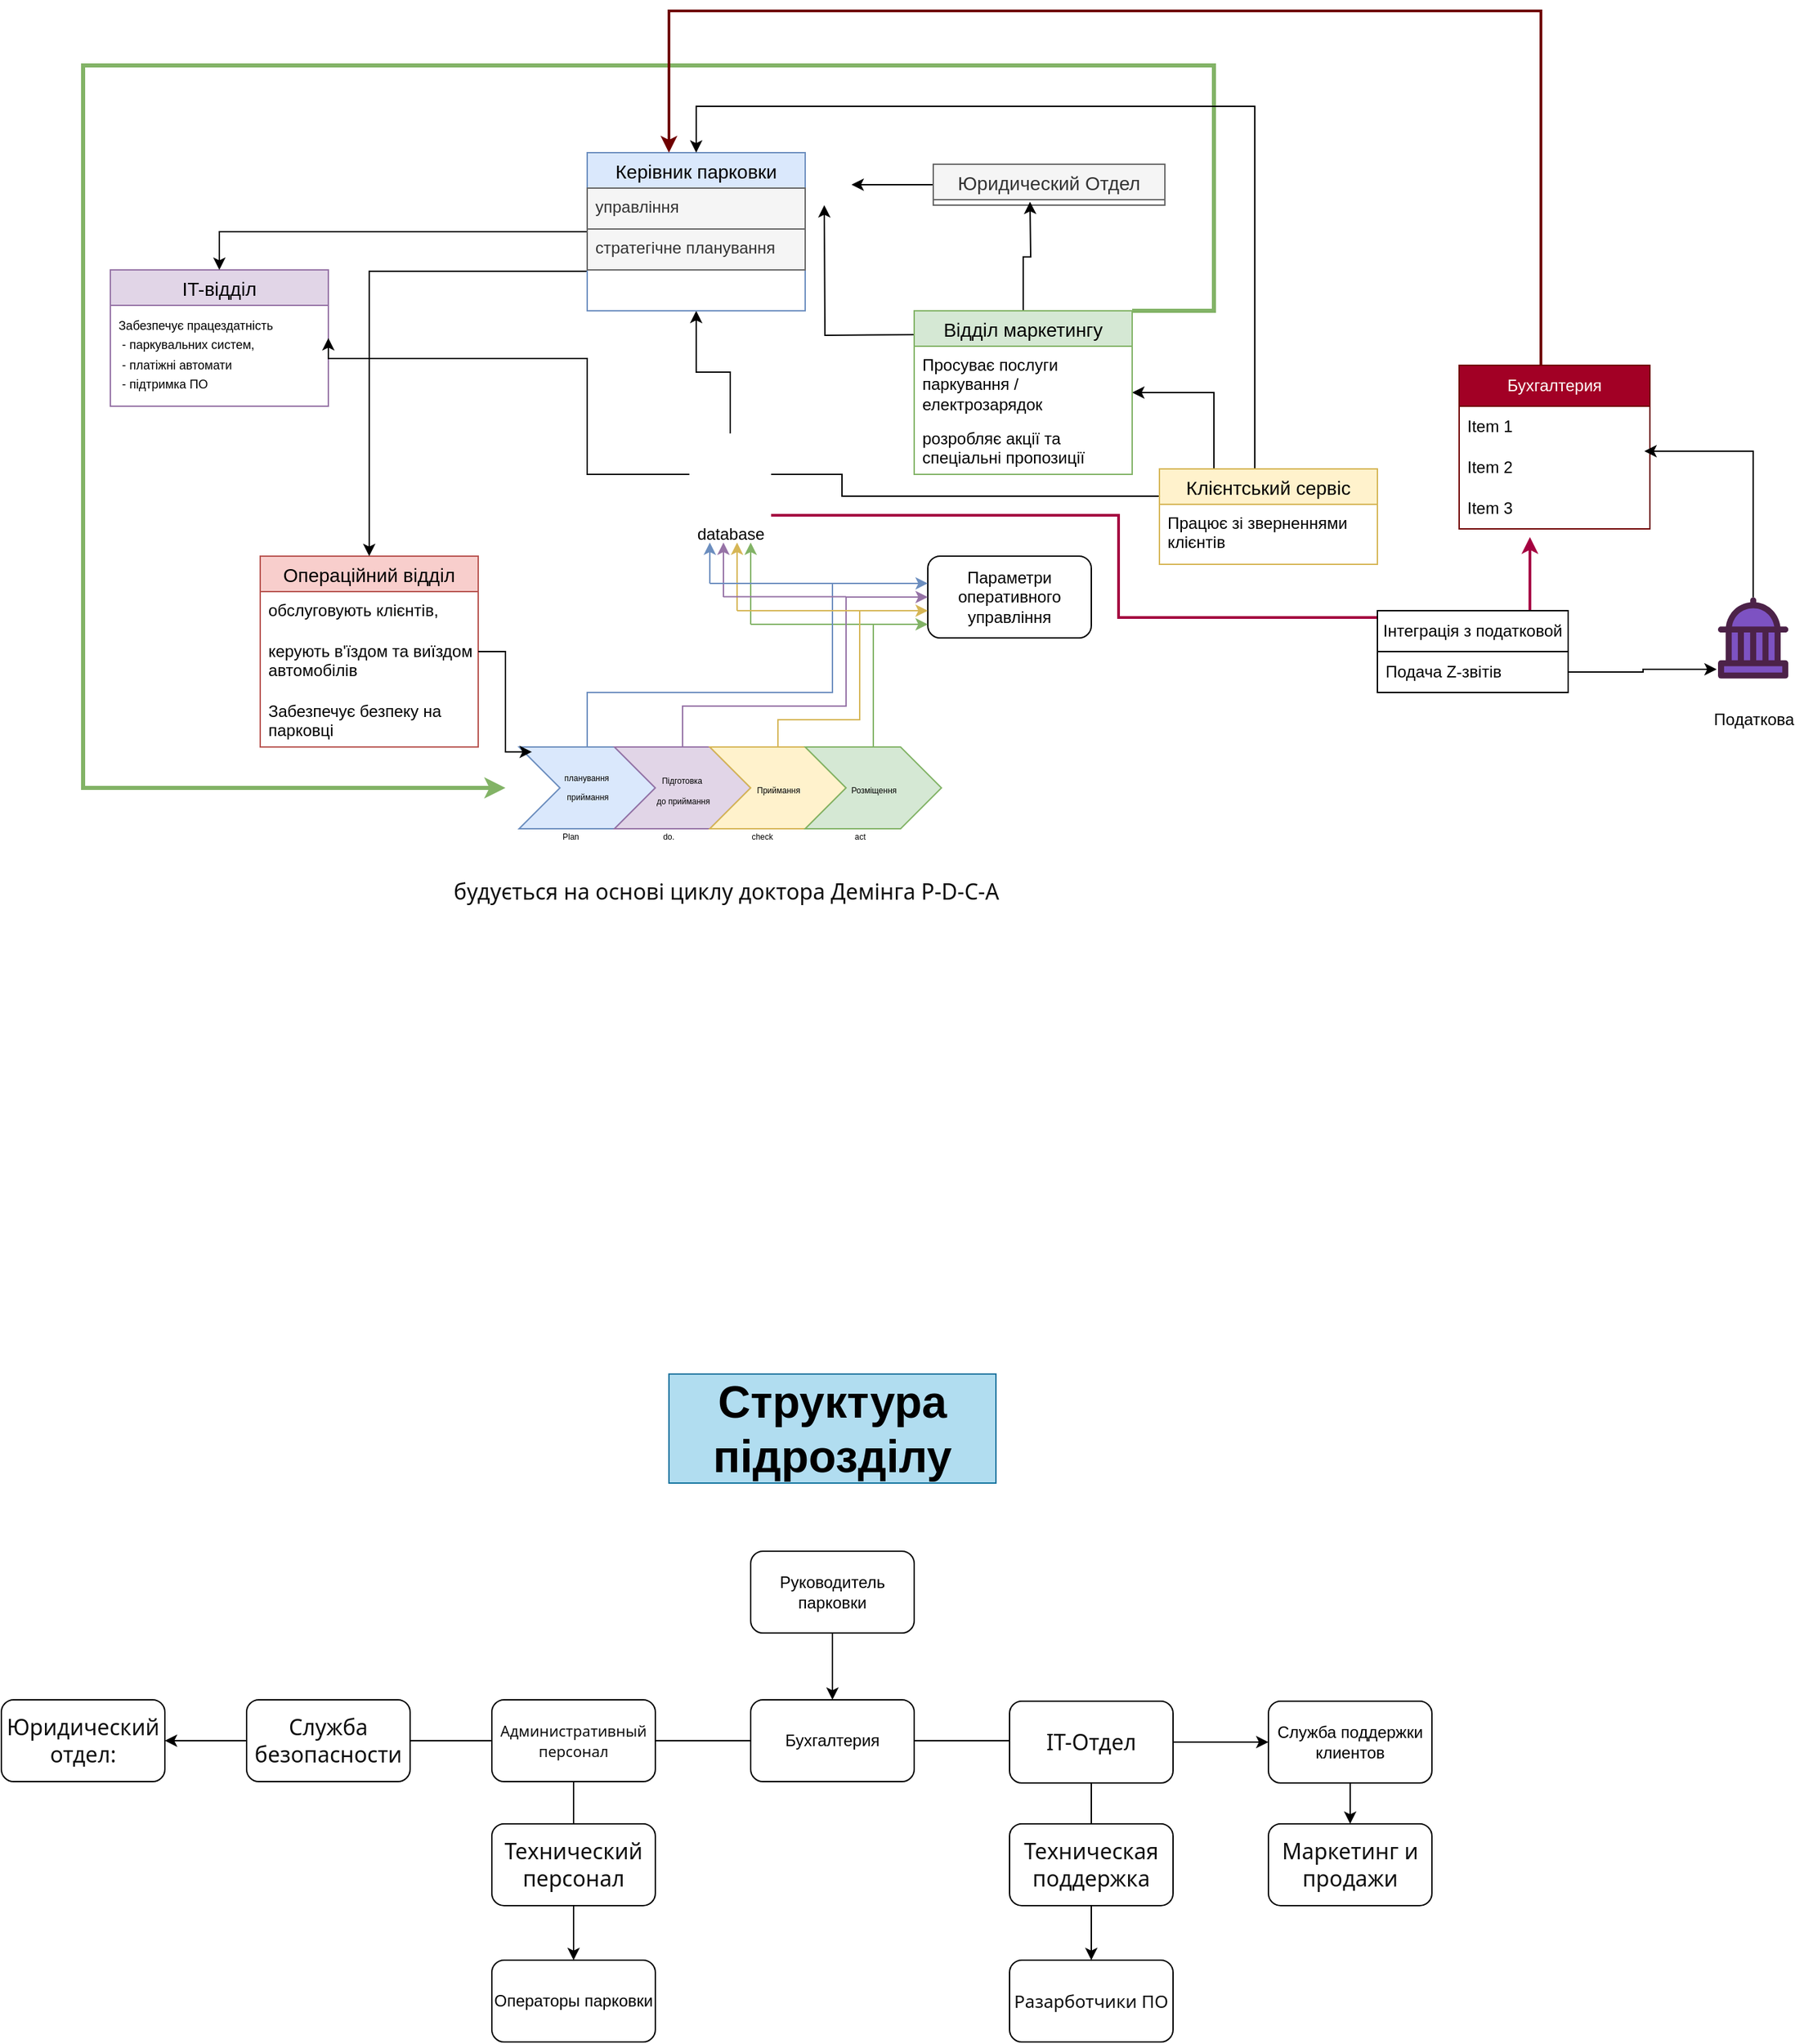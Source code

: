 <mxfile version="22.1.11" type="github">
  <diagram name="Страница — 1" id="5WF0044wQxZKyZhO8BZU">
    <mxGraphModel dx="2021" dy="1959" grid="1" gridSize="10" guides="1" tooltips="1" connect="1" arrows="1" fold="1" page="1" pageScale="1" pageWidth="827" pageHeight="1169" math="0" shadow="0">
      <root>
        <mxCell id="0" />
        <mxCell id="1" parent="0" />
        <mxCell id="wAJIK72WsqmlUXFapf1H-13" value="" style="group" vertex="1" connectable="0" parent="1">
          <mxGeometry x="190" y="410" width="310" height="70" as="geometry" />
        </mxCell>
        <mxCell id="wAJIK72WsqmlUXFapf1H-3" value="&lt;p style=&quot;border-color: var(--border-color); font-size: 6px;&quot;&gt;&lt;font style=&quot;font-size: 6px;&quot;&gt;планування&amp;nbsp;&lt;/font&gt;&lt;/p&gt;&lt;p style=&quot;border-color: var(--border-color); font-size: 6px;&quot;&gt;&lt;font style=&quot;font-size: 6px;&quot;&gt;приймання&lt;/font&gt;&lt;/p&gt;" style="html=1;shadow=0;dashed=0;align=center;verticalAlign=middle;shape=mxgraph.arrows2.arrow;dy=0;dx=30;notch=30;fillColor=#dae8fc;strokeColor=#6c8ebf;" vertex="1" parent="wAJIK72WsqmlUXFapf1H-13">
          <mxGeometry width="100" height="60" as="geometry" />
        </mxCell>
        <mxCell id="wAJIK72WsqmlUXFapf1H-7" value="&lt;font style=&quot;font-size: 6px;&quot;&gt;&amp;nbsp; &amp;nbsp; &amp;nbsp; &amp;nbsp; &amp;nbsp; &amp;nbsp; &amp;nbsp; &amp;nbsp; &amp;nbsp; Plan&amp;nbsp; &amp;nbsp; &amp;nbsp; &amp;nbsp; &amp;nbsp; &amp;nbsp; &amp;nbsp; &amp;nbsp; &amp;nbsp; &amp;nbsp; &amp;nbsp; &amp;nbsp; &amp;nbsp; &amp;nbsp; &amp;nbsp; &amp;nbsp; &amp;nbsp; &amp;nbsp; &amp;nbsp;do.&amp;nbsp; &amp;nbsp; &amp;nbsp; &amp;nbsp; &amp;nbsp; &amp;nbsp; &amp;nbsp; &amp;nbsp; &amp;nbsp; &amp;nbsp; &amp;nbsp; &amp;nbsp; &amp;nbsp; &amp;nbsp; &amp;nbsp; &amp;nbsp; &amp;nbsp; check&amp;nbsp; &amp;nbsp; &amp;nbsp; &amp;nbsp; &amp;nbsp; &amp;nbsp; &amp;nbsp; &amp;nbsp; &amp;nbsp; &amp;nbsp; &amp;nbsp; &amp;nbsp; &amp;nbsp; &amp;nbsp; &amp;nbsp; &amp;nbsp; &amp;nbsp; &amp;nbsp; act&amp;nbsp;&lt;/font&gt;" style="text;whiteSpace=wrap;html=1;" vertex="1" parent="wAJIK72WsqmlUXFapf1H-13">
          <mxGeometry y="50" width="310" height="20" as="geometry" />
        </mxCell>
        <mxCell id="wAJIK72WsqmlUXFapf1H-8" value="&lt;p style=&quot;border-color: var(--border-color);&quot;&gt;&lt;font style=&quot;font-size: 6px;&quot;&gt;Підготовка&amp;nbsp;&lt;br&gt;&lt;/font&gt;&lt;span style=&quot;font-size: 6px; background-color: initial;&quot;&gt;до приймання&lt;/span&gt;&lt;/p&gt;" style="html=1;shadow=0;dashed=0;align=center;verticalAlign=middle;shape=mxgraph.arrows2.arrow;dy=0;dx=30;notch=30;fillColor=#e1d5e7;strokeColor=#9673a6;" vertex="1" parent="wAJIK72WsqmlUXFapf1H-13">
          <mxGeometry x="70" width="100" height="60" as="geometry" />
        </mxCell>
        <mxCell id="wAJIK72WsqmlUXFapf1H-9" value="&lt;p style=&quot;border-color: var(--border-color);&quot;&gt;&lt;font style=&quot;font-size: 6px;&quot;&gt;Приймання&lt;/font&gt;&lt;br&gt;&lt;/p&gt;" style="html=1;shadow=0;dashed=0;align=center;verticalAlign=middle;shape=mxgraph.arrows2.arrow;dy=0;dx=30;notch=30;fillColor=#fff2cc;strokeColor=#d6b656;" vertex="1" parent="wAJIK72WsqmlUXFapf1H-13">
          <mxGeometry x="140" width="100" height="60" as="geometry" />
        </mxCell>
        <mxCell id="wAJIK72WsqmlUXFapf1H-10" value="&lt;p style=&quot;border-color: var(--border-color);&quot;&gt;&lt;font style=&quot;font-size: 6px;&quot;&gt;Розміщення&lt;/font&gt;&lt;br&gt;&lt;/p&gt;" style="html=1;shadow=0;dashed=0;align=center;verticalAlign=middle;shape=mxgraph.arrows2.arrow;dy=0;dx=30;notch=30;fillColor=#d5e8d4;strokeColor=#82b366;" vertex="1" parent="wAJIK72WsqmlUXFapf1H-13">
          <mxGeometry x="210" width="100" height="60" as="geometry" />
        </mxCell>
        <mxCell id="wAJIK72WsqmlUXFapf1H-20" value="Операційний відділ" style="swimlane;fontStyle=0;childLayout=stackLayout;horizontal=1;startSize=26;horizontalStack=0;resizeParent=1;resizeParentMax=0;resizeLast=0;collapsible=1;marginBottom=0;align=center;fontSize=14;fillColor=#f8cecc;strokeColor=#b85450;" vertex="1" parent="1">
          <mxGeometry y="270" width="160" height="140" as="geometry">
            <mxRectangle y="270" width="170" height="30" as="alternateBounds" />
          </mxGeometry>
        </mxCell>
        <mxCell id="wAJIK72WsqmlUXFapf1H-21" value="обслуговують клієнтів,&amp;nbsp;" style="text;strokeColor=none;fillColor=none;spacingLeft=4;spacingRight=4;overflow=hidden;rotatable=0;points=[[0,0.5],[1,0.5]];portConstraint=eastwest;fontSize=12;whiteSpace=wrap;html=1;" vertex="1" parent="wAJIK72WsqmlUXFapf1H-20">
          <mxGeometry y="26" width="160" height="30" as="geometry" />
        </mxCell>
        <mxCell id="wAJIK72WsqmlUXFapf1H-22" value="керують в&#39;їздом та виїздом автомобілів" style="text;strokeColor=none;fillColor=none;spacingLeft=4;spacingRight=4;overflow=hidden;rotatable=0;points=[[0,0.5],[1,0.5]];portConstraint=eastwest;fontSize=12;whiteSpace=wrap;html=1;" vertex="1" parent="wAJIK72WsqmlUXFapf1H-20">
          <mxGeometry y="56" width="160" height="44" as="geometry" />
        </mxCell>
        <mxCell id="wAJIK72WsqmlUXFapf1H-23" value="Забезпечує безпеку на парковці" style="text;strokeColor=none;fillColor=none;spacingLeft=4;spacingRight=4;overflow=hidden;rotatable=0;points=[[0,0.5],[1,0.5]];portConstraint=eastwest;fontSize=12;whiteSpace=wrap;html=1;" vertex="1" parent="wAJIK72WsqmlUXFapf1H-20">
          <mxGeometry y="100" width="160" height="40" as="geometry" />
        </mxCell>
        <mxCell id="wAJIK72WsqmlUXFapf1H-28" value="IT-відділ" style="swimlane;fontStyle=0;childLayout=stackLayout;horizontal=1;startSize=26;horizontalStack=0;resizeParent=1;resizeParentMax=0;resizeLast=0;collapsible=1;marginBottom=0;align=center;fontSize=14;fillColor=#e1d5e7;strokeColor=#9673a6;" vertex="1" parent="1">
          <mxGeometry x="-110" y="60" width="160" height="100" as="geometry">
            <mxRectangle x="-110" y="60" width="170" height="30" as="alternateBounds" />
          </mxGeometry>
        </mxCell>
        <mxCell id="wAJIK72WsqmlUXFapf1H-29" value="&lt;font style=&quot;font-size: 9px;&quot;&gt;Забезпечує працездатність&lt;br&gt;&amp;nbsp;- паркувальних систем,&amp;nbsp;&lt;br&gt;&amp;nbsp;- платіжні автомати&lt;br&gt;&amp;nbsp;- підтримка ПО&lt;br&gt;&lt;/font&gt;" style="text;strokeColor=none;fillColor=none;spacingLeft=4;spacingRight=4;overflow=hidden;rotatable=0;points=[[0,0.5],[1,0.5]];portConstraint=eastwest;fontSize=12;whiteSpace=wrap;html=1;" vertex="1" parent="wAJIK72WsqmlUXFapf1H-28">
          <mxGeometry y="26" width="160" height="74" as="geometry" />
        </mxCell>
        <mxCell id="wAJIK72WsqmlUXFapf1H-57" style="edgeStyle=orthogonalEdgeStyle;rounded=0;orthogonalLoop=1;jettySize=auto;html=1;entryX=1;entryY=0.5;entryDx=0;entryDy=0;" edge="1" parent="1" source="wAJIK72WsqmlUXFapf1H-32">
          <mxGeometry relative="1" as="geometry">
            <mxPoint x="434" y="-2.5" as="targetPoint" />
            <Array as="points" />
          </mxGeometry>
        </mxCell>
        <mxCell id="wAJIK72WsqmlUXFapf1H-60" style="edgeStyle=orthogonalEdgeStyle;rounded=0;orthogonalLoop=1;jettySize=auto;html=1;entryX=1;entryY=0.5;entryDx=0;entryDy=0;" edge="1" parent="1" source="wAJIK72WsqmlUXFapf1H-36" target="wAJIK72WsqmlUXFapf1H-28">
          <mxGeometry relative="1" as="geometry">
            <Array as="points">
              <mxPoint x="240" y="210" />
              <mxPoint x="240" y="125" />
            </Array>
          </mxGeometry>
        </mxCell>
        <mxCell id="wAJIK72WsqmlUXFapf1H-63" style="edgeStyle=orthogonalEdgeStyle;rounded=0;orthogonalLoop=1;jettySize=auto;html=1;entryX=0.5;entryY=1;entryDx=0;entryDy=0;" edge="1" parent="1" source="wAJIK72WsqmlUXFapf1H-36" target="wAJIK72WsqmlUXFapf1H-16">
          <mxGeometry relative="1" as="geometry" />
        </mxCell>
        <mxCell id="wAJIK72WsqmlUXFapf1H-79" style="edgeStyle=orthogonalEdgeStyle;rounded=0;orthogonalLoop=1;jettySize=auto;html=1;entryX=0.371;entryY=1.2;entryDx=0;entryDy=0;fillColor=#d80073;strokeColor=#A50040;strokeWidth=2;entryPerimeter=0;" edge="1" parent="1" source="wAJIK72WsqmlUXFapf1H-36" target="wAJIK72WsqmlUXFapf1H-78">
          <mxGeometry relative="1" as="geometry">
            <Array as="points">
              <mxPoint x="630" y="240" />
              <mxPoint x="630" y="315" />
              <mxPoint x="932" y="315" />
            </Array>
          </mxGeometry>
        </mxCell>
        <mxCell id="wAJIK72WsqmlUXFapf1H-36" value="database" style="shape=image;html=1;verticalAlign=top;verticalLabelPosition=bottom;labelBackgroundColor=#ffffff;imageAspect=0;aspect=fixed;image=https://cdn0.iconfinder.com/data/icons/evericons-24px-vol-2/24/database-128.png" vertex="1" parent="1">
          <mxGeometry x="315" y="180" width="60" height="60" as="geometry" />
        </mxCell>
        <mxCell id="wAJIK72WsqmlUXFapf1H-64" style="edgeStyle=orthogonalEdgeStyle;rounded=0;orthogonalLoop=1;jettySize=auto;html=1;" edge="1" parent="1">
          <mxGeometry relative="1" as="geometry">
            <mxPoint x="414" y="12.5" as="targetPoint" />
            <mxPoint x="484" y="107.5" as="sourcePoint" />
          </mxGeometry>
        </mxCell>
        <mxCell id="wAJIK72WsqmlUXFapf1H-43" value="Параметри оперативного управління" style="rounded=1;whiteSpace=wrap;html=1;" vertex="1" parent="1">
          <mxGeometry x="490" y="270" width="120" height="60" as="geometry" />
        </mxCell>
        <mxCell id="wAJIK72WsqmlUXFapf1H-44" style="edgeStyle=orthogonalEdgeStyle;rounded=0;orthogonalLoop=1;jettySize=auto;html=1;fillColor=#d5e8d4;strokeColor=#82b366;" edge="1" parent="1" source="wAJIK72WsqmlUXFapf1H-10">
          <mxGeometry relative="1" as="geometry">
            <mxPoint x="490" y="320" as="targetPoint" />
            <Array as="points">
              <mxPoint x="450" y="320" />
              <mxPoint x="490" y="320" />
            </Array>
          </mxGeometry>
        </mxCell>
        <mxCell id="wAJIK72WsqmlUXFapf1H-46" value="" style="endArrow=none;html=1;rounded=0;fillColor=#d5e8d4;strokeColor=#82b366;" edge="1" parent="1">
          <mxGeometry width="50" height="50" relative="1" as="geometry">
            <mxPoint x="360" y="320" as="sourcePoint" />
            <mxPoint x="450" y="320" as="targetPoint" />
          </mxGeometry>
        </mxCell>
        <mxCell id="wAJIK72WsqmlUXFapf1H-47" value="" style="endArrow=classic;html=1;rounded=0;fillColor=#d5e8d4;strokeColor=#82b366;" edge="1" parent="1">
          <mxGeometry width="50" height="50" relative="1" as="geometry">
            <mxPoint x="360" y="320" as="sourcePoint" />
            <mxPoint x="360" y="260" as="targetPoint" />
          </mxGeometry>
        </mxCell>
        <mxCell id="wAJIK72WsqmlUXFapf1H-48" style="edgeStyle=orthogonalEdgeStyle;rounded=0;orthogonalLoop=1;jettySize=auto;html=1;fillColor=#fff2cc;strokeColor=#d6b656;" edge="1" parent="1" source="wAJIK72WsqmlUXFapf1H-9">
          <mxGeometry relative="1" as="geometry">
            <mxPoint x="490" y="310" as="targetPoint" />
            <Array as="points">
              <mxPoint x="380" y="390" />
              <mxPoint x="440" y="390" />
              <mxPoint x="440" y="310" />
              <mxPoint x="490" y="310" />
            </Array>
          </mxGeometry>
        </mxCell>
        <mxCell id="wAJIK72WsqmlUXFapf1H-49" style="edgeStyle=orthogonalEdgeStyle;rounded=0;orthogonalLoop=1;jettySize=auto;html=1;entryX=0;entryY=0.5;entryDx=0;entryDy=0;fillColor=#e1d5e7;strokeColor=#9673a6;" edge="1" parent="1" source="wAJIK72WsqmlUXFapf1H-8" target="wAJIK72WsqmlUXFapf1H-43">
          <mxGeometry relative="1" as="geometry">
            <Array as="points">
              <mxPoint x="310" y="380" />
              <mxPoint x="430" y="380" />
              <mxPoint x="430" y="300" />
            </Array>
          </mxGeometry>
        </mxCell>
        <mxCell id="wAJIK72WsqmlUXFapf1H-50" style="edgeStyle=orthogonalEdgeStyle;rounded=0;orthogonalLoop=1;jettySize=auto;html=1;entryX=0;entryY=0.333;entryDx=0;entryDy=0;entryPerimeter=0;fillColor=#dae8fc;strokeColor=#6c8ebf;" edge="1" parent="1" source="wAJIK72WsqmlUXFapf1H-3" target="wAJIK72WsqmlUXFapf1H-43">
          <mxGeometry relative="1" as="geometry">
            <mxPoint x="260" y="310" as="targetPoint" />
            <Array as="points">
              <mxPoint x="240" y="370" />
              <mxPoint x="420" y="370" />
              <mxPoint x="420" y="290" />
            </Array>
          </mxGeometry>
        </mxCell>
        <mxCell id="wAJIK72WsqmlUXFapf1H-51" value="" style="endArrow=none;html=1;rounded=0;fillColor=#fff2cc;strokeColor=#d6b656;" edge="1" parent="1">
          <mxGeometry width="50" height="50" relative="1" as="geometry">
            <mxPoint x="350" y="310" as="sourcePoint" />
            <mxPoint x="440" y="310" as="targetPoint" />
          </mxGeometry>
        </mxCell>
        <mxCell id="wAJIK72WsqmlUXFapf1H-52" value="" style="endArrow=classic;html=1;rounded=0;fillColor=#fff2cc;strokeColor=#d6b656;" edge="1" parent="1">
          <mxGeometry width="50" height="50" relative="1" as="geometry">
            <mxPoint x="350" y="310" as="sourcePoint" />
            <mxPoint x="350" y="260" as="targetPoint" />
          </mxGeometry>
        </mxCell>
        <mxCell id="wAJIK72WsqmlUXFapf1H-53" value="" style="endArrow=none;html=1;rounded=0;fillColor=#e1d5e7;strokeColor=#9673a6;" edge="1" parent="1">
          <mxGeometry width="50" height="50" relative="1" as="geometry">
            <mxPoint x="340" y="299.8" as="sourcePoint" />
            <mxPoint x="430" y="299.8" as="targetPoint" />
          </mxGeometry>
        </mxCell>
        <mxCell id="wAJIK72WsqmlUXFapf1H-54" value="" style="endArrow=classic;html=1;rounded=0;fillColor=#e1d5e7;strokeColor=#9673a6;" edge="1" parent="1">
          <mxGeometry width="50" height="50" relative="1" as="geometry">
            <mxPoint x="340" y="300" as="sourcePoint" />
            <mxPoint x="340" y="260" as="targetPoint" />
          </mxGeometry>
        </mxCell>
        <mxCell id="wAJIK72WsqmlUXFapf1H-55" value="" style="endArrow=none;html=1;rounded=0;fillColor=#dae8fc;strokeColor=#6c8ebf;" edge="1" parent="1">
          <mxGeometry width="50" height="50" relative="1" as="geometry">
            <mxPoint x="330" y="290" as="sourcePoint" />
            <mxPoint x="420" y="290" as="targetPoint" />
          </mxGeometry>
        </mxCell>
        <mxCell id="wAJIK72WsqmlUXFapf1H-56" value="" style="endArrow=classic;html=1;rounded=0;fillColor=#dae8fc;strokeColor=#6c8ebf;" edge="1" parent="1">
          <mxGeometry width="50" height="50" relative="1" as="geometry">
            <mxPoint x="330" y="290" as="sourcePoint" />
            <mxPoint x="330" y="260" as="targetPoint" />
          </mxGeometry>
        </mxCell>
        <mxCell id="wAJIK72WsqmlUXFapf1H-59" style="edgeStyle=orthogonalEdgeStyle;rounded=0;orthogonalLoop=1;jettySize=auto;html=1;entryX=0.5;entryY=0;entryDx=0;entryDy=0;" edge="1" parent="1" source="wAJIK72WsqmlUXFapf1H-16" target="wAJIK72WsqmlUXFapf1H-28">
          <mxGeometry relative="1" as="geometry" />
        </mxCell>
        <mxCell id="wAJIK72WsqmlUXFapf1H-71" style="edgeStyle=orthogonalEdgeStyle;rounded=0;orthogonalLoop=1;jettySize=auto;html=1;exitX=0;exitY=0.75;exitDx=0;exitDy=0;entryX=0.5;entryY=0;entryDx=0;entryDy=0;" edge="1" parent="1" source="wAJIK72WsqmlUXFapf1H-16" target="wAJIK72WsqmlUXFapf1H-20">
          <mxGeometry relative="1" as="geometry" />
        </mxCell>
        <mxCell id="wAJIK72WsqmlUXFapf1H-16" value="Керівник парковки" style="swimlane;fontStyle=0;childLayout=stackLayout;horizontal=1;startSize=26;horizontalStack=0;resizeParent=1;resizeParentMax=0;resizeLast=0;collapsible=1;marginBottom=0;align=center;fontSize=14;fillColor=#dae8fc;strokeColor=#6c8ebf;" vertex="1" parent="1">
          <mxGeometry x="240" y="-26" width="160" height="116" as="geometry">
            <mxRectangle x="260" y="-17.5" width="170" height="30" as="alternateBounds" />
          </mxGeometry>
        </mxCell>
        <mxCell id="wAJIK72WsqmlUXFapf1H-58" value="" style="group" vertex="1" connectable="0" parent="wAJIK72WsqmlUXFapf1H-16">
          <mxGeometry y="26" width="160" height="90" as="geometry" />
        </mxCell>
        <mxCell id="wAJIK72WsqmlUXFapf1H-19" value="управління" style="text;spacingLeft=4;spacingRight=4;overflow=hidden;rotatable=0;points=[[0,0.5],[1,0.5]];portConstraint=eastwest;fontSize=12;whiteSpace=wrap;html=1;fillColor=#f5f5f5;fontColor=#333333;strokeColor=#666666;" vertex="1" parent="wAJIK72WsqmlUXFapf1H-58">
          <mxGeometry width="160" height="30" as="geometry" />
        </mxCell>
        <mxCell id="wAJIK72WsqmlUXFapf1H-17" value="стратегічне планування" style="text;spacingLeft=4;spacingRight=4;overflow=hidden;rotatable=0;points=[[0,0.5],[1,0.5]];portConstraint=eastwest;fontSize=12;whiteSpace=wrap;html=1;fillColor=#f5f5f5;fontColor=#333333;strokeColor=#666666;" vertex="1" parent="wAJIK72WsqmlUXFapf1H-58">
          <mxGeometry y="30" width="160" height="30" as="geometry" />
        </mxCell>
        <mxCell id="wAJIK72WsqmlUXFapf1H-32" value="Юридический Отдел" style="swimlane;fontStyle=0;childLayout=stackLayout;horizontal=1;startSize=26;horizontalStack=0;resizeParent=1;resizeParentMax=0;resizeLast=0;collapsible=1;marginBottom=0;align=center;fontSize=14;fillColor=#f5f5f5;fontColor=#333333;strokeColor=#666666;" vertex="1" collapsed="1" parent="1">
          <mxGeometry x="494" y="-17.5" width="170" height="30" as="geometry">
            <mxRectangle x="480" y="80" width="160" height="116" as="alternateBounds" />
          </mxGeometry>
        </mxCell>
        <mxCell id="wAJIK72WsqmlUXFapf1H-33" value="Item 1" style="text;strokeColor=none;fillColor=none;spacingLeft=4;spacingRight=4;overflow=hidden;rotatable=0;points=[[0,0.5],[1,0.5]];portConstraint=eastwest;fontSize=12;whiteSpace=wrap;html=1;" vertex="1" parent="wAJIK72WsqmlUXFapf1H-32">
          <mxGeometry y="26" width="160" height="30" as="geometry" />
        </mxCell>
        <mxCell id="wAJIK72WsqmlUXFapf1H-34" value="Item 2" style="text;strokeColor=none;fillColor=none;spacingLeft=4;spacingRight=4;overflow=hidden;rotatable=0;points=[[0,0.5],[1,0.5]];portConstraint=eastwest;fontSize=12;whiteSpace=wrap;html=1;" vertex="1" parent="wAJIK72WsqmlUXFapf1H-32">
          <mxGeometry y="56" width="160" height="30" as="geometry" />
        </mxCell>
        <mxCell id="wAJIK72WsqmlUXFapf1H-35" value="Item 3" style="text;strokeColor=none;fillColor=none;spacingLeft=4;spacingRight=4;overflow=hidden;rotatable=0;points=[[0,0.5],[1,0.5]];portConstraint=eastwest;fontSize=12;whiteSpace=wrap;html=1;" vertex="1" parent="wAJIK72WsqmlUXFapf1H-32">
          <mxGeometry y="86" width="160" height="30" as="geometry" />
        </mxCell>
        <mxCell id="wAJIK72WsqmlUXFapf1H-67" value="" style="edgeStyle=orthogonalEdgeStyle;rounded=0;orthogonalLoop=1;jettySize=auto;html=1;entryX=1;entryY=0.5;entryDx=0;entryDy=0;" edge="1" parent="1" source="wAJIK72WsqmlUXFapf1H-36" target="wAJIK72WsqmlUXFapf1H-38">
          <mxGeometry relative="1" as="geometry">
            <mxPoint x="375" y="210" as="sourcePoint" />
            <mxPoint x="664" y="-2" as="targetPoint" />
            <Array as="points">
              <mxPoint x="427" y="210" />
              <mxPoint x="427" y="226" />
              <mxPoint x="700" y="226" />
              <mxPoint x="700" y="150" />
            </Array>
          </mxGeometry>
        </mxCell>
        <mxCell id="wAJIK72WsqmlUXFapf1H-69" style="edgeStyle=orthogonalEdgeStyle;rounded=0;orthogonalLoop=1;jettySize=auto;html=1;" edge="1" parent="1" source="wAJIK72WsqmlUXFapf1H-38">
          <mxGeometry relative="1" as="geometry">
            <mxPoint x="565" y="10" as="targetPoint" />
          </mxGeometry>
        </mxCell>
        <mxCell id="wAJIK72WsqmlUXFapf1H-73" style="edgeStyle=orthogonalEdgeStyle;rounded=0;orthogonalLoop=1;jettySize=auto;html=1;exitX=1;exitY=0;exitDx=0;exitDy=0;fillColor=#d5e8d4;strokeColor=#82b366;strokeWidth=3;" edge="1" parent="1" source="wAJIK72WsqmlUXFapf1H-38">
          <mxGeometry relative="1" as="geometry">
            <mxPoint x="180" y="440" as="targetPoint" />
            <Array as="points">
              <mxPoint x="700" y="90" />
              <mxPoint x="700" y="-90" />
              <mxPoint x="-130" y="-90" />
              <mxPoint x="-130" y="440" />
            </Array>
          </mxGeometry>
        </mxCell>
        <mxCell id="wAJIK72WsqmlUXFapf1H-38" value="Відділ маркетингу" style="swimlane;fontStyle=0;childLayout=stackLayout;horizontal=1;startSize=26;horizontalStack=0;resizeParent=1;resizeParentMax=0;resizeLast=0;collapsible=1;marginBottom=0;align=center;fontSize=14;fillColor=#d5e8d4;strokeColor=#82b366;" vertex="1" parent="1">
          <mxGeometry x="480" y="90" width="160" height="120" as="geometry">
            <mxRectangle x="480" y="90" width="170" height="30" as="alternateBounds" />
          </mxGeometry>
        </mxCell>
        <mxCell id="wAJIK72WsqmlUXFapf1H-40" value="Просуває послуги паркування / електрозарядок" style="text;strokeColor=none;fillColor=none;spacingLeft=4;spacingRight=4;overflow=hidden;rotatable=0;points=[[0,0.5],[1,0.5]];portConstraint=eastwest;fontSize=12;whiteSpace=wrap;html=1;" vertex="1" parent="wAJIK72WsqmlUXFapf1H-38">
          <mxGeometry y="26" width="160" height="54" as="geometry" />
        </mxCell>
        <mxCell id="wAJIK72WsqmlUXFapf1H-41" value="розробляє акції та спеціальні пропозиції" style="text;strokeColor=none;fillColor=none;spacingLeft=4;spacingRight=4;overflow=hidden;rotatable=0;points=[[0,0.5],[1,0.5]];portConstraint=eastwest;fontSize=12;whiteSpace=wrap;html=1;" vertex="1" parent="wAJIK72WsqmlUXFapf1H-38">
          <mxGeometry y="80" width="160" height="40" as="geometry" />
        </mxCell>
        <mxCell id="wAJIK72WsqmlUXFapf1H-70" style="edgeStyle=orthogonalEdgeStyle;rounded=0;orthogonalLoop=1;jettySize=auto;html=1;entryX=0.5;entryY=0;entryDx=0;entryDy=0;" edge="1" parent="1" source="wAJIK72WsqmlUXFapf1H-24" target="wAJIK72WsqmlUXFapf1H-16">
          <mxGeometry relative="1" as="geometry">
            <Array as="points">
              <mxPoint x="730" y="210" />
              <mxPoint x="730" y="-60" />
              <mxPoint x="320" y="-60" />
            </Array>
          </mxGeometry>
        </mxCell>
        <mxCell id="wAJIK72WsqmlUXFapf1H-24" value="Клієнтський сервіс" style="swimlane;fontStyle=0;childLayout=stackLayout;horizontal=1;startSize=26;horizontalStack=0;resizeParent=1;resizeParentMax=0;resizeLast=0;collapsible=1;marginBottom=0;align=center;fontSize=14;fillColor=#fff2cc;strokeColor=#d6b656;" vertex="1" parent="1">
          <mxGeometry x="660" y="206" width="160" height="70" as="geometry">
            <mxRectangle x="480" y="195" width="170" height="30" as="alternateBounds" />
          </mxGeometry>
        </mxCell>
        <mxCell id="wAJIK72WsqmlUXFapf1H-25" value="Працює зі зверненнями клієнтів" style="text;strokeColor=none;fillColor=none;spacingLeft=4;spacingRight=4;overflow=hidden;rotatable=0;points=[[0,0.5],[1,0.5]];portConstraint=eastwest;fontSize=12;whiteSpace=wrap;html=1;" vertex="1" parent="wAJIK72WsqmlUXFapf1H-24">
          <mxGeometry y="26" width="160" height="44" as="geometry" />
        </mxCell>
        <mxCell id="wAJIK72WsqmlUXFapf1H-72" style="edgeStyle=orthogonalEdgeStyle;rounded=0;orthogonalLoop=1;jettySize=auto;html=1;entryX=0.094;entryY=0.06;entryDx=0;entryDy=0;entryPerimeter=0;" edge="1" parent="1" source="wAJIK72WsqmlUXFapf1H-20" target="wAJIK72WsqmlUXFapf1H-3">
          <mxGeometry relative="1" as="geometry" />
        </mxCell>
        <mxCell id="wAJIK72WsqmlUXFapf1H-75" value="Бухгалтерия" style="swimlane;fontStyle=0;childLayout=stackLayout;horizontal=1;startSize=30;horizontalStack=0;resizeParent=1;resizeParentMax=0;resizeLast=0;collapsible=1;marginBottom=0;whiteSpace=wrap;html=1;fillColor=#a20025;fontColor=#ffffff;strokeColor=#6F0000;" vertex="1" parent="1">
          <mxGeometry x="880" y="130" width="140" height="120" as="geometry" />
        </mxCell>
        <mxCell id="wAJIK72WsqmlUXFapf1H-76" value="Item 1" style="text;strokeColor=none;fillColor=none;align=left;verticalAlign=middle;spacingLeft=4;spacingRight=4;overflow=hidden;points=[[0,0.5],[1,0.5]];portConstraint=eastwest;rotatable=0;whiteSpace=wrap;html=1;" vertex="1" parent="wAJIK72WsqmlUXFapf1H-75">
          <mxGeometry y="30" width="140" height="30" as="geometry" />
        </mxCell>
        <mxCell id="wAJIK72WsqmlUXFapf1H-77" value="Item 2" style="text;strokeColor=none;fillColor=none;align=left;verticalAlign=middle;spacingLeft=4;spacingRight=4;overflow=hidden;points=[[0,0.5],[1,0.5]];portConstraint=eastwest;rotatable=0;whiteSpace=wrap;html=1;" vertex="1" parent="wAJIK72WsqmlUXFapf1H-75">
          <mxGeometry y="60" width="140" height="30" as="geometry" />
        </mxCell>
        <mxCell id="wAJIK72WsqmlUXFapf1H-78" value="Item 3" style="text;strokeColor=none;fillColor=none;align=left;verticalAlign=middle;spacingLeft=4;spacingRight=4;overflow=hidden;points=[[0,0.5],[1,0.5]];portConstraint=eastwest;rotatable=0;whiteSpace=wrap;html=1;" vertex="1" parent="wAJIK72WsqmlUXFapf1H-75">
          <mxGeometry y="90" width="140" height="30" as="geometry" />
        </mxCell>
        <mxCell id="wAJIK72WsqmlUXFapf1H-82" value="Інтеграція з податковой" style="swimlane;fontStyle=0;childLayout=stackLayout;horizontal=1;startSize=30;horizontalStack=0;resizeParent=1;resizeParentMax=0;resizeLast=0;collapsible=1;marginBottom=0;whiteSpace=wrap;html=1;" vertex="1" parent="1">
          <mxGeometry x="820" y="310" width="140" height="60" as="geometry" />
        </mxCell>
        <mxCell id="wAJIK72WsqmlUXFapf1H-83" value="Подача Z-звітів" style="text;strokeColor=none;fillColor=none;align=left;verticalAlign=middle;spacingLeft=4;spacingRight=4;overflow=hidden;points=[[0,0.5],[1,0.5]];portConstraint=eastwest;rotatable=0;whiteSpace=wrap;html=1;" vertex="1" parent="wAJIK72WsqmlUXFapf1H-82">
          <mxGeometry y="30" width="140" height="30" as="geometry" />
        </mxCell>
        <mxCell id="wAJIK72WsqmlUXFapf1H-88" value="Податкова" style="verticalLabelPosition=bottom;aspect=fixed;html=1;shape=mxgraph.salesforce.government;" vertex="1" parent="1">
          <mxGeometry x="1070" y="300" width="51.6" height="60" as="geometry" />
        </mxCell>
        <mxCell id="wAJIK72WsqmlUXFapf1H-89" style="edgeStyle=orthogonalEdgeStyle;rounded=0;orthogonalLoop=1;jettySize=auto;html=1;entryX=-0.019;entryY=0.886;entryDx=0;entryDy=0;entryPerimeter=0;" edge="1" parent="1" source="wAJIK72WsqmlUXFapf1H-83" target="wAJIK72WsqmlUXFapf1H-88">
          <mxGeometry relative="1" as="geometry" />
        </mxCell>
        <mxCell id="wAJIK72WsqmlUXFapf1H-90" style="edgeStyle=orthogonalEdgeStyle;rounded=0;orthogonalLoop=1;jettySize=auto;html=1;entryX=0.971;entryY=1.1;entryDx=0;entryDy=0;entryPerimeter=0;" edge="1" parent="1" source="wAJIK72WsqmlUXFapf1H-88" target="wAJIK72WsqmlUXFapf1H-76">
          <mxGeometry relative="1" as="geometry" />
        </mxCell>
        <mxCell id="wAJIK72WsqmlUXFapf1H-91" style="edgeStyle=orthogonalEdgeStyle;rounded=0;orthogonalLoop=1;jettySize=auto;html=1;entryX=0.375;entryY=0;entryDx=0;entryDy=0;entryPerimeter=0;fillColor=#a20025;strokeColor=#6F0000;strokeWidth=2;" edge="1" parent="1" source="wAJIK72WsqmlUXFapf1H-75" target="wAJIK72WsqmlUXFapf1H-16">
          <mxGeometry relative="1" as="geometry">
            <Array as="points">
              <mxPoint x="940" y="-130" />
              <mxPoint x="300" y="-130" />
            </Array>
          </mxGeometry>
        </mxCell>
        <mxCell id="wAJIK72WsqmlUXFapf1H-92" value="&lt;span style=&quot;color: rgb(15, 15, 15); font-family: Söhne, ui-sans-serif, system-ui, -apple-system, &amp;quot;Segoe UI&amp;quot;, Roboto, Ubuntu, Cantarell, &amp;quot;Noto Sans&amp;quot;, sans-serif, &amp;quot;Helvetica Neue&amp;quot;, Arial, &amp;quot;Apple Color Emoji&amp;quot;, &amp;quot;Segoe UI Emoji&amp;quot;, &amp;quot;Segoe UI Symbol&amp;quot;, &amp;quot;Noto Color Emoji&amp;quot;; font-size: 16px; font-style: normal; font-variant-ligatures: normal; font-variant-caps: normal; font-weight: 400; letter-spacing: normal; orphans: 2; text-align: start; text-indent: 0px; text-transform: none; widows: 2; word-spacing: 0px; -webkit-text-stroke-width: 0px; text-decoration-thickness: initial; text-decoration-style: initial; text-decoration-color: initial; float: none; display: inline !important;&quot;&gt;будується на основі циклу доктора Демінга P-D-C-A &lt;/span&gt;" style="text;whiteSpace=wrap;html=1;strokeWidth=4;" vertex="1" parent="1">
          <mxGeometry x="140" y="500" width="430" height="40" as="geometry" />
        </mxCell>
        <mxCell id="wAJIK72WsqmlUXFapf1H-93" value="&lt;b&gt;&lt;font style=&quot;font-size: 33px;&quot;&gt;Структура підрозділу&lt;/font&gt;&lt;/b&gt;" style="text;html=1;align=center;verticalAlign=middle;whiteSpace=wrap;rounded=0;fillColor=#b1ddf0;strokeColor=#10739e;" vertex="1" parent="1">
          <mxGeometry x="300" y="870" width="240" height="80" as="geometry" />
        </mxCell>
        <mxCell id="wAJIK72WsqmlUXFapf1H-115" style="edgeStyle=orthogonalEdgeStyle;rounded=0;orthogonalLoop=1;jettySize=auto;html=1;entryX=0.5;entryY=0;entryDx=0;entryDy=0;" edge="1" parent="1" source="wAJIK72WsqmlUXFapf1H-99" target="wAJIK72WsqmlUXFapf1H-114">
          <mxGeometry relative="1" as="geometry" />
        </mxCell>
        <mxCell id="wAJIK72WsqmlUXFapf1H-99" value="Руководитель парковки" style="rounded=1;whiteSpace=wrap;html=1;" vertex="1" parent="1">
          <mxGeometry x="360" y="1000" width="120" height="60" as="geometry" />
        </mxCell>
        <mxCell id="wAJIK72WsqmlUXFapf1H-100" value="Операторы парковки" style="rounded=1;whiteSpace=wrap;html=1;" vertex="1" parent="1">
          <mxGeometry x="170" y="1300" width="120" height="60" as="geometry" />
        </mxCell>
        <mxCell id="wAJIK72WsqmlUXFapf1H-118" style="edgeStyle=orthogonalEdgeStyle;rounded=0;orthogonalLoop=1;jettySize=auto;html=1;exitX=0.5;exitY=1;exitDx=0;exitDy=0;entryX=0.5;entryY=0;entryDx=0;entryDy=0;" edge="1" parent="1" source="wAJIK72WsqmlUXFapf1H-105" target="wAJIK72WsqmlUXFapf1H-106">
          <mxGeometry relative="1" as="geometry" />
        </mxCell>
        <mxCell id="wAJIK72WsqmlUXFapf1H-105" value="Служба поддержки клиентов" style="rounded=1;whiteSpace=wrap;html=1;" vertex="1" parent="1">
          <mxGeometry x="740" y="1110" width="120" height="60" as="geometry" />
        </mxCell>
        <mxCell id="wAJIK72WsqmlUXFapf1H-106" value="&lt;meta charset=&quot;utf-8&quot;&gt;&lt;span style=&quot;color: rgb(15, 15, 15); font-family: Söhne, ui-sans-serif, system-ui, -apple-system, &amp;quot;Segoe UI&amp;quot;, Roboto, Ubuntu, Cantarell, &amp;quot;Noto Sans&amp;quot;, sans-serif, &amp;quot;Helvetica Neue&amp;quot;, Arial, &amp;quot;Apple Color Emoji&amp;quot;, &amp;quot;Segoe UI Emoji&amp;quot;, &amp;quot;Segoe UI Symbol&amp;quot;, &amp;quot;Noto Color Emoji&amp;quot;; font-size: 16px; font-style: normal; font-variant-ligatures: normal; font-variant-caps: normal; font-weight: 400; letter-spacing: normal; orphans: 2; text-align: start; text-indent: 0px; text-transform: none; widows: 2; word-spacing: 0px; -webkit-text-stroke-width: 0px; text-decoration-thickness: initial; text-decoration-style: initial; text-decoration-color: initial; float: none; display: inline !important;&quot;&gt;Маркетинг и продажи&lt;/span&gt;" style="rounded=1;whiteSpace=wrap;html=1;" vertex="1" parent="1">
          <mxGeometry x="740" y="1200" width="120" height="60" as="geometry" />
        </mxCell>
        <mxCell id="wAJIK72WsqmlUXFapf1H-107" value="&lt;span style=&quot;color: rgb(15, 15, 15); font-family: Söhne, ui-sans-serif, system-ui, -apple-system, &amp;quot;Segoe UI&amp;quot;, Roboto, Ubuntu, Cantarell, &amp;quot;Noto Sans&amp;quot;, sans-serif, &amp;quot;Helvetica Neue&amp;quot;, Arial, &amp;quot;Apple Color Emoji&amp;quot;, &amp;quot;Segoe UI Emoji&amp;quot;, &amp;quot;Segoe UI Symbol&amp;quot;, &amp;quot;Noto Color Emoji&amp;quot;; font-style: normal; font-variant-ligatures: normal; font-variant-caps: normal; font-weight: 400; letter-spacing: normal; orphans: 2; text-align: start; text-indent: 0px; text-transform: none; widows: 2; word-spacing: 0px; -webkit-text-stroke-width: 0px; text-decoration-thickness: initial; text-decoration-style: initial; text-decoration-color: initial; float: none; display: inline !important;&quot;&gt;&lt;font style=&quot;font-size: 13px;&quot;&gt;Разарботчики ПО&lt;/font&gt;&lt;/span&gt;" style="rounded=1;whiteSpace=wrap;html=1;" vertex="1" parent="1">
          <mxGeometry x="550" y="1300" width="120" height="60" as="geometry" />
        </mxCell>
        <mxCell id="wAJIK72WsqmlUXFapf1H-111" value="&lt;span style=&quot;color: rgb(15, 15, 15); font-family: Söhne, ui-sans-serif, system-ui, -apple-system, &amp;quot;Segoe UI&amp;quot;, Roboto, Ubuntu, Cantarell, &amp;quot;Noto Sans&amp;quot;, sans-serif, &amp;quot;Helvetica Neue&amp;quot;, Arial, &amp;quot;Apple Color Emoji&amp;quot;, &amp;quot;Segoe UI Emoji&amp;quot;, &amp;quot;Segoe UI Symbol&amp;quot;, &amp;quot;Noto Color Emoji&amp;quot;; font-size: 16px; font-style: normal; font-variant-ligatures: normal; font-variant-caps: normal; font-weight: 400; letter-spacing: normal; orphans: 2; text-align: start; text-indent: 0px; text-transform: none; widows: 2; word-spacing: 0px; -webkit-text-stroke-width: 0px; text-decoration-thickness: initial; text-decoration-style: initial; text-decoration-color: initial; float: none; display: inline !important;&quot;&gt;Юридический отдел:&lt;/span&gt;" style="rounded=1;whiteSpace=wrap;html=1;" vertex="1" parent="1">
          <mxGeometry x="-190" y="1109" width="120" height="60" as="geometry" />
        </mxCell>
        <mxCell id="wAJIK72WsqmlUXFapf1H-116" style="edgeStyle=orthogonalEdgeStyle;rounded=0;orthogonalLoop=1;jettySize=auto;html=1;exitX=0;exitY=0.5;exitDx=0;exitDy=0;" edge="1" parent="1" source="wAJIK72WsqmlUXFapf1H-114" target="wAJIK72WsqmlUXFapf1H-111">
          <mxGeometry relative="1" as="geometry" />
        </mxCell>
        <mxCell id="wAJIK72WsqmlUXFapf1H-117" style="edgeStyle=orthogonalEdgeStyle;rounded=0;orthogonalLoop=1;jettySize=auto;html=1;entryX=0;entryY=0.5;entryDx=0;entryDy=0;" edge="1" parent="1" source="wAJIK72WsqmlUXFapf1H-114" target="wAJIK72WsqmlUXFapf1H-105">
          <mxGeometry relative="1" as="geometry" />
        </mxCell>
        <mxCell id="wAJIK72WsqmlUXFapf1H-114" value="Бухгалтерия" style="rounded=1;whiteSpace=wrap;html=1;" vertex="1" parent="1">
          <mxGeometry x="360" y="1109" width="120" height="60" as="geometry" />
        </mxCell>
        <mxCell id="wAJIK72WsqmlUXFapf1H-103" value="&lt;meta charset=&quot;utf-8&quot;&gt;&lt;span style=&quot;color: rgb(15, 15, 15); font-family: Söhne, ui-sans-serif, system-ui, -apple-system, &amp;quot;Segoe UI&amp;quot;, Roboto, Ubuntu, Cantarell, &amp;quot;Noto Sans&amp;quot;, sans-serif, &amp;quot;Helvetica Neue&amp;quot;, Arial, &amp;quot;Apple Color Emoji&amp;quot;, &amp;quot;Segoe UI Emoji&amp;quot;, &amp;quot;Segoe UI Symbol&amp;quot;, &amp;quot;Noto Color Emoji&amp;quot;; font-size: 16px; font-style: normal; font-variant-ligatures: normal; font-variant-caps: normal; font-weight: 400; letter-spacing: normal; orphans: 2; text-align: start; text-indent: 0px; text-transform: none; widows: 2; word-spacing: 0px; -webkit-text-stroke-width: 0px; text-decoration-thickness: initial; text-decoration-style: initial; text-decoration-color: initial; float: none; display: inline !important;&quot;&gt;Служба безопасности&lt;/span&gt;" style="rounded=1;whiteSpace=wrap;html=1;" vertex="1" parent="1">
          <mxGeometry x="-10" y="1109" width="120" height="60" as="geometry" />
        </mxCell>
        <mxCell id="wAJIK72WsqmlUXFapf1H-120" style="edgeStyle=orthogonalEdgeStyle;rounded=0;orthogonalLoop=1;jettySize=auto;html=1;entryX=0.5;entryY=0;entryDx=0;entryDy=0;" edge="1" parent="1" source="wAJIK72WsqmlUXFapf1H-112" target="wAJIK72WsqmlUXFapf1H-100">
          <mxGeometry relative="1" as="geometry" />
        </mxCell>
        <mxCell id="wAJIK72WsqmlUXFapf1H-112" value="&lt;span style=&quot;color: rgb(15, 15, 15); font-family: Söhne, ui-sans-serif, system-ui, -apple-system, &amp;quot;Segoe UI&amp;quot;, Roboto, Ubuntu, Cantarell, &amp;quot;Noto Sans&amp;quot;, sans-serif, &amp;quot;Helvetica Neue&amp;quot;, Arial, &amp;quot;Apple Color Emoji&amp;quot;, &amp;quot;Segoe UI Emoji&amp;quot;, &amp;quot;Segoe UI Symbol&amp;quot;, &amp;quot;Noto Color Emoji&amp;quot;; font-style: normal; font-variant-ligatures: normal; font-variant-caps: normal; font-weight: 400; letter-spacing: normal; orphans: 2; text-align: start; text-indent: 0px; text-transform: none; widows: 2; word-spacing: 0px; -webkit-text-stroke-width: 0px; text-decoration-thickness: initial; text-decoration-style: initial; text-decoration-color: initial; float: none; display: inline !important;&quot;&gt;&lt;font style=&quot;font-size: 11px;&quot;&gt;Административный персонал&lt;/font&gt;&lt;/span&gt;" style="rounded=1;whiteSpace=wrap;html=1;" vertex="1" parent="1">
          <mxGeometry x="170" y="1109" width="120" height="60" as="geometry" />
        </mxCell>
        <mxCell id="wAJIK72WsqmlUXFapf1H-119" style="edgeStyle=orthogonalEdgeStyle;rounded=0;orthogonalLoop=1;jettySize=auto;html=1;exitX=0.5;exitY=1;exitDx=0;exitDy=0;" edge="1" parent="1" source="wAJIK72WsqmlUXFapf1H-108" target="wAJIK72WsqmlUXFapf1H-107">
          <mxGeometry relative="1" as="geometry" />
        </mxCell>
        <mxCell id="wAJIK72WsqmlUXFapf1H-108" value="&lt;meta charset=&quot;utf-8&quot;&gt;&lt;span style=&quot;color: rgb(15, 15, 15); font-family: Söhne, ui-sans-serif, system-ui, -apple-system, &amp;quot;Segoe UI&amp;quot;, Roboto, Ubuntu, Cantarell, &amp;quot;Noto Sans&amp;quot;, sans-serif, &amp;quot;Helvetica Neue&amp;quot;, Arial, &amp;quot;Apple Color Emoji&amp;quot;, &amp;quot;Segoe UI Emoji&amp;quot;, &amp;quot;Segoe UI Symbol&amp;quot;, &amp;quot;Noto Color Emoji&amp;quot;; font-size: 16px; font-style: normal; font-variant-ligatures: normal; font-variant-caps: normal; font-weight: 400; letter-spacing: normal; orphans: 2; text-align: start; text-indent: 0px; text-transform: none; widows: 2; word-spacing: 0px; -webkit-text-stroke-width: 0px; text-decoration-thickness: initial; text-decoration-style: initial; text-decoration-color: initial; float: none; display: inline !important;&quot;&gt;IT-Отдел&lt;/span&gt;" style="rounded=1;whiteSpace=wrap;html=1;" vertex="1" parent="1">
          <mxGeometry x="550" y="1110" width="120" height="60" as="geometry" />
        </mxCell>
        <mxCell id="wAJIK72WsqmlUXFapf1H-110" value="&lt;meta charset=&quot;utf-8&quot;&gt;&lt;span style=&quot;color: rgb(15, 15, 15); font-family: Söhne, ui-sans-serif, system-ui, -apple-system, &amp;quot;Segoe UI&amp;quot;, Roboto, Ubuntu, Cantarell, &amp;quot;Noto Sans&amp;quot;, sans-serif, &amp;quot;Helvetica Neue&amp;quot;, Arial, &amp;quot;Apple Color Emoji&amp;quot;, &amp;quot;Segoe UI Emoji&amp;quot;, &amp;quot;Segoe UI Symbol&amp;quot;, &amp;quot;Noto Color Emoji&amp;quot;; font-size: 16px; font-style: normal; font-variant-ligatures: normal; font-variant-caps: normal; font-weight: 400; letter-spacing: normal; orphans: 2; text-align: start; text-indent: 0px; text-transform: none; widows: 2; word-spacing: 0px; -webkit-text-stroke-width: 0px; text-decoration-thickness: initial; text-decoration-style: initial; text-decoration-color: initial; float: none; display: inline !important;&quot;&gt;Техническая поддержка&lt;/span&gt;" style="rounded=1;whiteSpace=wrap;html=1;" vertex="1" parent="1">
          <mxGeometry x="550" y="1200" width="120" height="60" as="geometry" />
        </mxCell>
        <mxCell id="wAJIK72WsqmlUXFapf1H-102" value="&lt;meta charset=&quot;utf-8&quot;&gt;&lt;span style=&quot;color: rgb(15, 15, 15); font-family: Söhne, ui-sans-serif, system-ui, -apple-system, &amp;quot;Segoe UI&amp;quot;, Roboto, Ubuntu, Cantarell, &amp;quot;Noto Sans&amp;quot;, sans-serif, &amp;quot;Helvetica Neue&amp;quot;, Arial, &amp;quot;Apple Color Emoji&amp;quot;, &amp;quot;Segoe UI Emoji&amp;quot;, &amp;quot;Segoe UI Symbol&amp;quot;, &amp;quot;Noto Color Emoji&amp;quot;; font-size: 16px; font-style: normal; font-variant-ligatures: normal; font-variant-caps: normal; font-weight: 400; letter-spacing: normal; orphans: 2; text-align: start; text-indent: 0px; text-transform: none; widows: 2; word-spacing: 0px; -webkit-text-stroke-width: 0px; text-decoration-thickness: initial; text-decoration-style: initial; text-decoration-color: initial; float: none; display: inline !important;&quot;&gt;Технический персонал&lt;/span&gt;" style="rounded=1;whiteSpace=wrap;html=1;" vertex="1" parent="1">
          <mxGeometry x="170" y="1200" width="120" height="60" as="geometry" />
        </mxCell>
      </root>
    </mxGraphModel>
  </diagram>
</mxfile>
